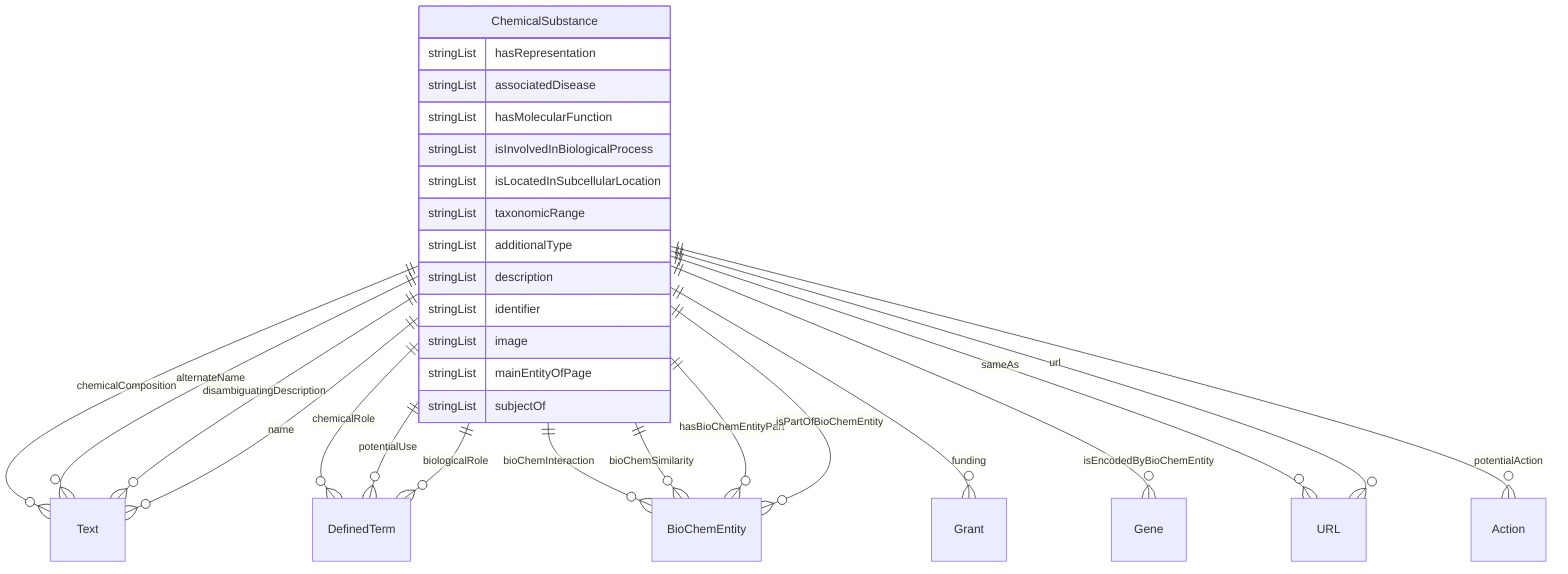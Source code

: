 erDiagram
ChemicalSubstance {
    stringList hasRepresentation  
    stringList associatedDisease  
    stringList hasMolecularFunction  
    stringList isInvolvedInBiologicalProcess  
    stringList isLocatedInSubcellularLocation  
    stringList taxonomicRange  
    stringList additionalType  
    stringList description  
    stringList identifier  
    stringList image  
    stringList mainEntityOfPage  
    stringList subjectOf  
}

ChemicalSubstance ||--}o Text : "chemicalComposition"
ChemicalSubstance ||--}o DefinedTerm : "chemicalRole"
ChemicalSubstance ||--}o DefinedTerm : "potentialUse"
ChemicalSubstance ||--}o BioChemEntity : "bioChemInteraction"
ChemicalSubstance ||--}o BioChemEntity : "bioChemSimilarity"
ChemicalSubstance ||--}o DefinedTerm : "biologicalRole"
ChemicalSubstance ||--}o Grant : "funding"
ChemicalSubstance ||--}o BioChemEntity : "hasBioChemEntityPart"
ChemicalSubstance ||--}o Gene : "isEncodedByBioChemEntity"
ChemicalSubstance ||--}o BioChemEntity : "isPartOfBioChemEntity"
ChemicalSubstance ||--}o Text : "alternateName"
ChemicalSubstance ||--}o Text : "disambiguatingDescription"
ChemicalSubstance ||--}o Text : "name"
ChemicalSubstance ||--}o URL : "sameAs"
ChemicalSubstance ||--}o Action : "potentialAction"
ChemicalSubstance ||--}o URL : "url"